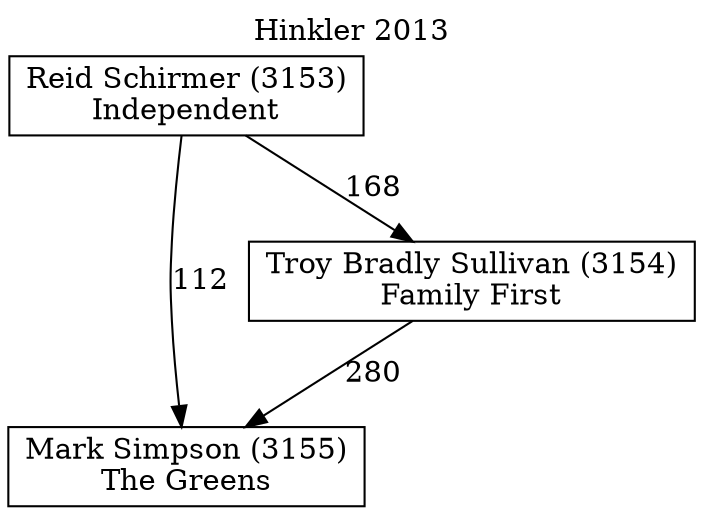 // House preference flow
digraph "Mark Simpson (3155)_Hinkler_2013" {
	graph [label="Hinkler 2013" labelloc=t mclimit=10]
	node [shape=box]
	"Mark Simpson (3155)" [label="Mark Simpson (3155)
The Greens"]
	"Reid Schirmer (3153)" [label="Reid Schirmer (3153)
Independent"]
	"Troy Bradly Sullivan (3154)" [label="Troy Bradly Sullivan (3154)
Family First"]
	"Reid Schirmer (3153)" -> "Mark Simpson (3155)" [label=112]
	"Reid Schirmer (3153)" -> "Troy Bradly Sullivan (3154)" [label=168]
	"Troy Bradly Sullivan (3154)" -> "Mark Simpson (3155)" [label=280]
}

